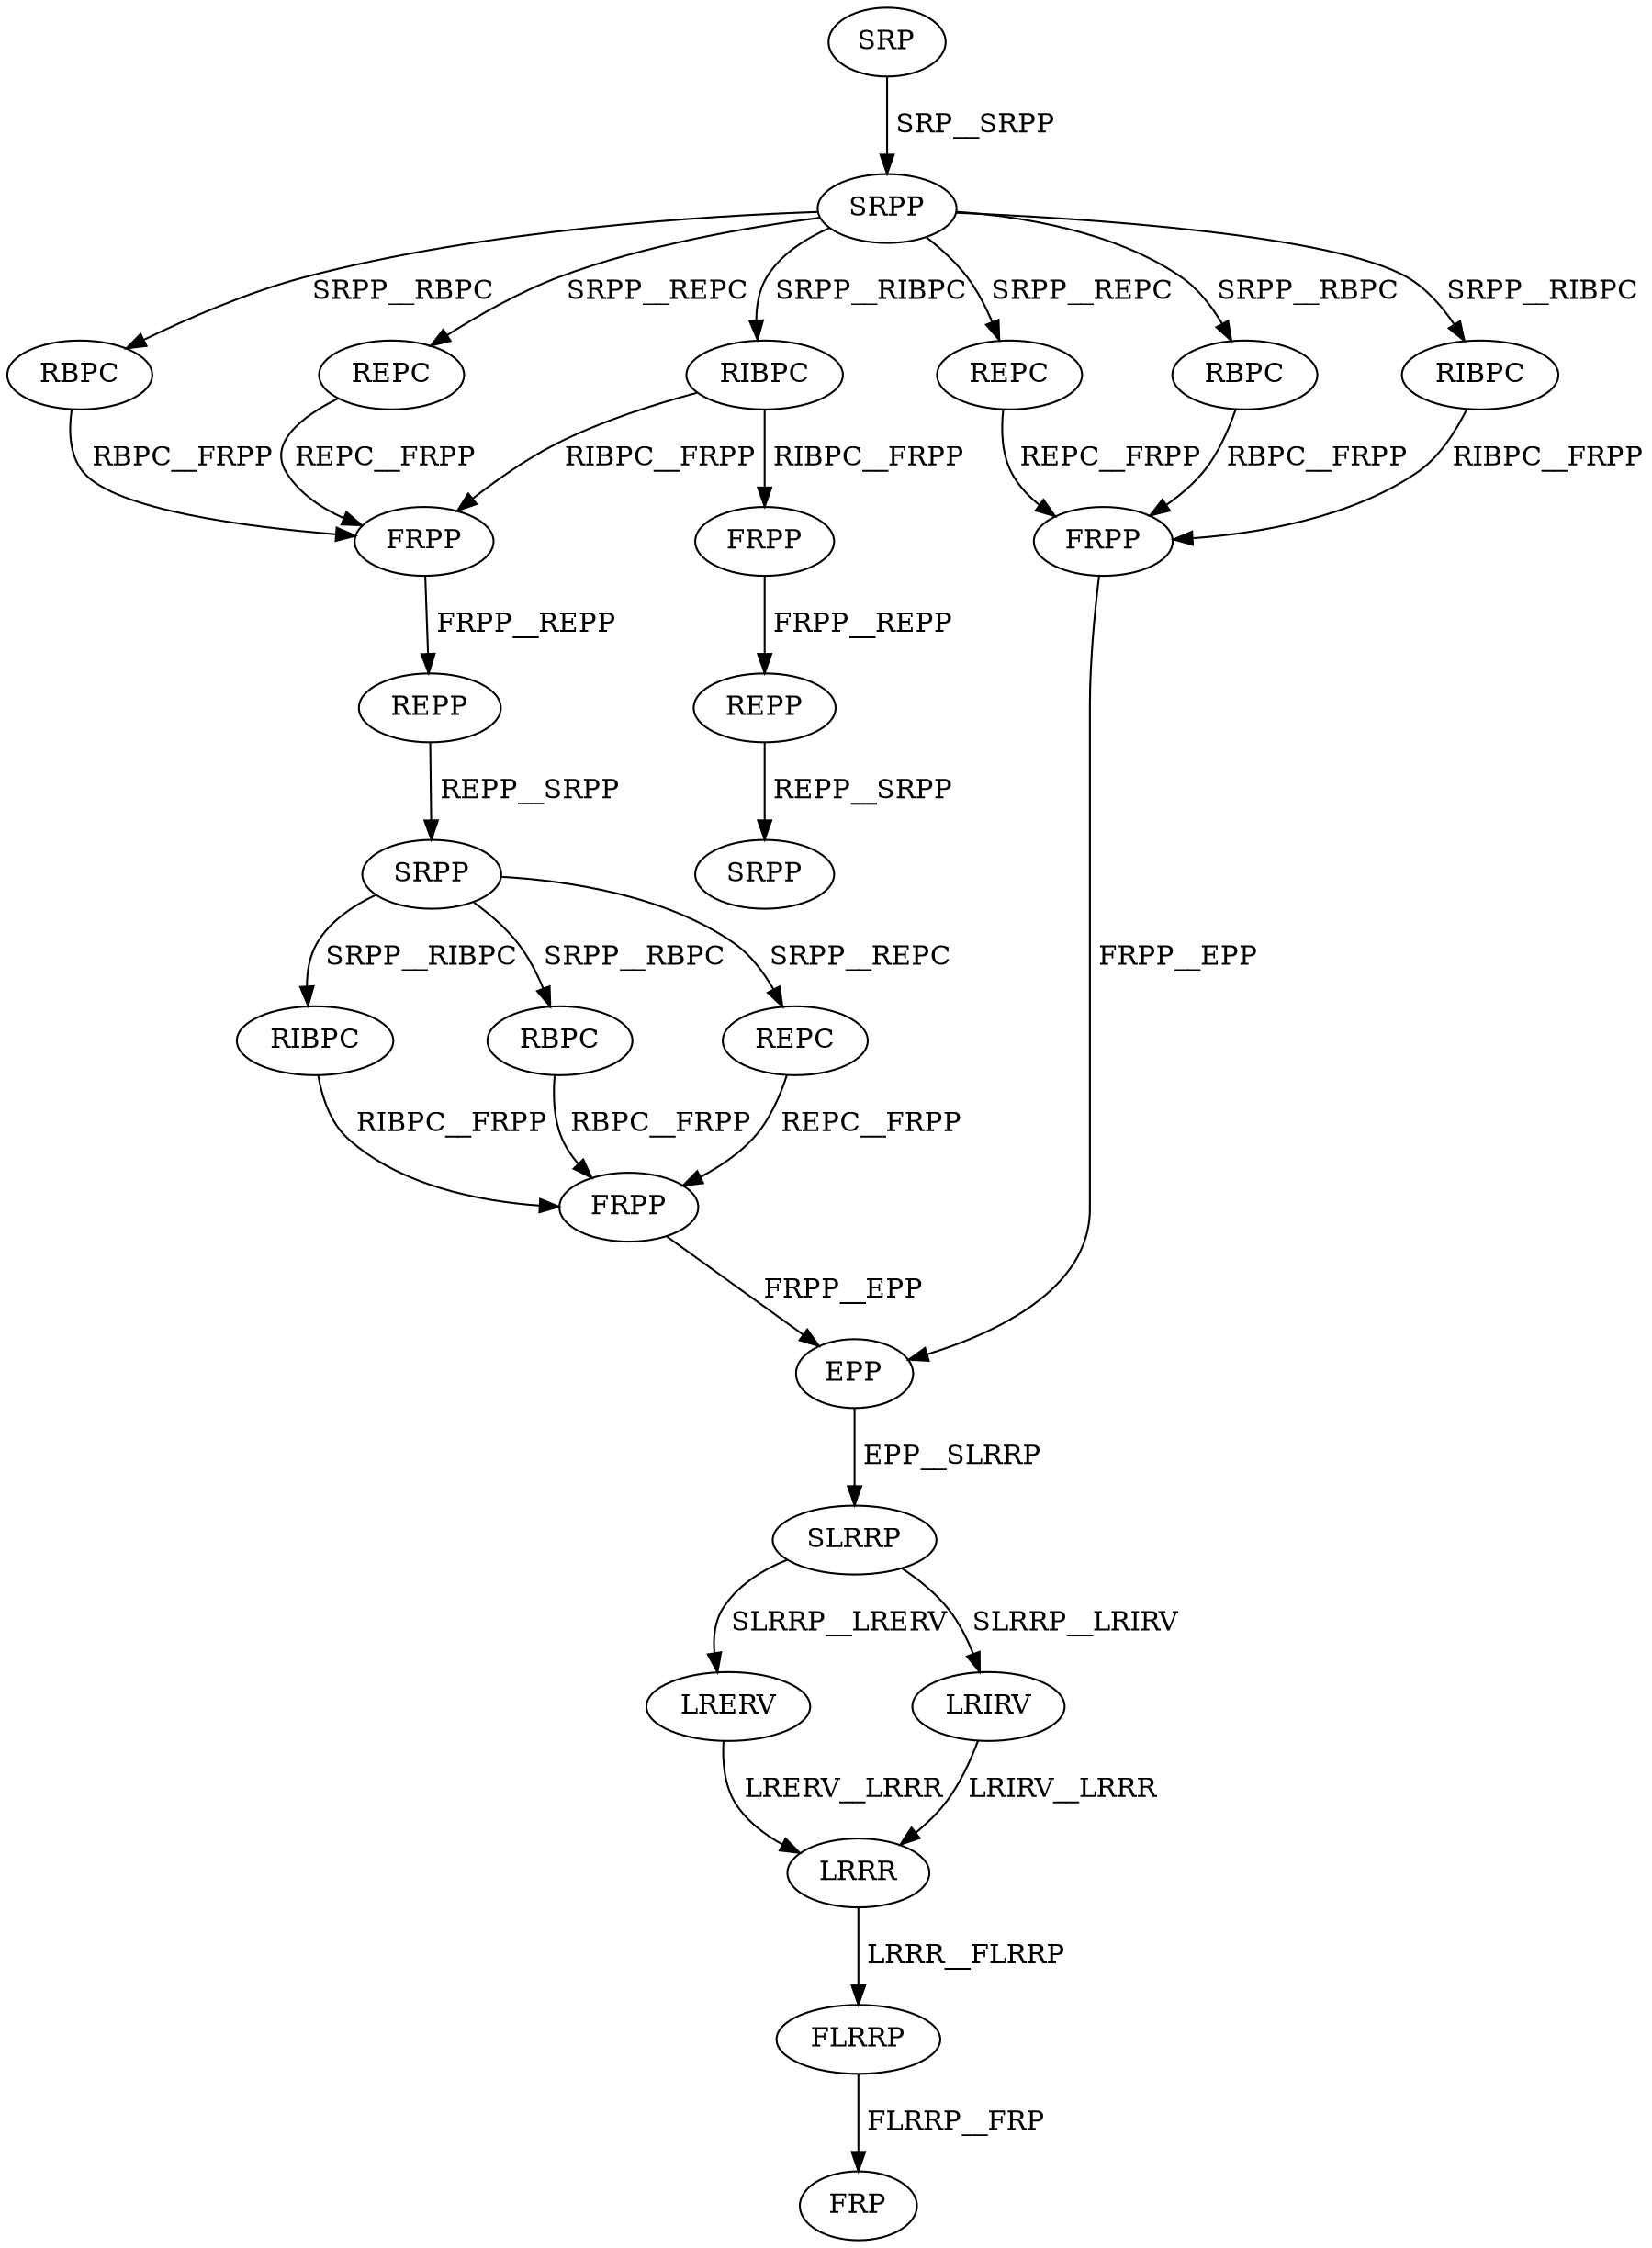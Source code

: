 digraph G { 
1 [label="SRP",color=black,fontcolor=black];
2 [label="SRPP",color=black,fontcolor=black];
3 [label="RBPC",color=black,fontcolor=black];
4 [label="REPC",color=black,fontcolor=black];
5 [label="RIBPC",color=black,fontcolor=black];
6 [label="FRPP",color=black,fontcolor=black];
7 [label="REPP",color=black,fontcolor=black];
8 [label="FRPP",color=black,fontcolor=black];
9 [label="REPC",color=black,fontcolor=black];
10 [label="RBPC",color=black,fontcolor=black];
11 [label="RIBPC",color=black,fontcolor=black];
12 [label="SRPP",color=black,fontcolor=black];
13 [label="REPP",color=black,fontcolor=black];
14 [label="FRPP",color=black,fontcolor=black];
15 [label="RIBPC",color=black,fontcolor=black];
16 [label="RBPC",color=black,fontcolor=black];
17 [label="REPC",color=black,fontcolor=black];
18 [label="FRPP",color=black,fontcolor=black];
19 [label="SRPP",color=black,fontcolor=black];
20 [label="EPP",color=black,fontcolor=black];
21 [label="SLRRP",color=black,fontcolor=black];
22 [label="LRERV",color=black,fontcolor=black];
23 [label="LRIRV",color=black,fontcolor=black];
24 [label="LRRR",color=black,fontcolor=black];
25 [label="FLRRP",color=black,fontcolor=black];
26 [label="FRP",color=black,fontcolor=black];
1->2[label=" SRP__SRPP",color=black,fontcolor=black];
2->3[label=" SRPP__RBPC",color=black,fontcolor=black];
2->4[label=" SRPP__REPC",color=black,fontcolor=black];
2->5[label=" SRPP__RIBPC",color=black,fontcolor=black];
2->9[label=" SRPP__REPC",color=black,fontcolor=black];
2->10[label=" SRPP__RBPC",color=black,fontcolor=black];
2->11[label=" SRPP__RIBPC",color=black,fontcolor=black];
3->6[label=" RBPC__FRPP",color=black,fontcolor=black];
4->6[label=" REPC__FRPP",color=black,fontcolor=black];
5->6[label=" RIBPC__FRPP",color=black,fontcolor=black];
5->8[label=" RIBPC__FRPP",color=black,fontcolor=black];
6->7[label=" FRPP__REPP",color=black,fontcolor=black];
7->12[label=" REPP__SRPP",color=black,fontcolor=black];
8->13[label=" FRPP__REPP",color=black,fontcolor=black];
9->14[label=" REPC__FRPP",color=black,fontcolor=black];
10->14[label=" RBPC__FRPP",color=black,fontcolor=black];
11->14[label=" RIBPC__FRPP",color=black,fontcolor=black];
12->15[label=" SRPP__RIBPC",color=black,fontcolor=black];
12->16[label=" SRPP__RBPC",color=black,fontcolor=black];
12->17[label=" SRPP__REPC",color=black,fontcolor=black];
13->19[label=" REPP__SRPP",color=black,fontcolor=black];
14->20[label=" FRPP__EPP",color=black,fontcolor=black];
15->18[label=" RIBPC__FRPP",color=black,fontcolor=black];
16->18[label=" RBPC__FRPP",color=black,fontcolor=black];
17->18[label=" REPC__FRPP",color=black,fontcolor=black];
18->20[label=" FRPP__EPP",color=black,fontcolor=black];
20->21[label=" EPP__SLRRP",color=black,fontcolor=black];
21->22[label=" SLRRP__LRERV",color=black,fontcolor=black];
21->23[label=" SLRRP__LRIRV",color=black,fontcolor=black];
22->24[label=" LRERV__LRRR",color=black,fontcolor=black];
23->24[label=" LRIRV__LRRR",color=black,fontcolor=black];
24->25[label=" LRRR__FLRRP",color=black,fontcolor=black];
25->26[label=" FLRRP__FRP",color=black,fontcolor=black];
}
